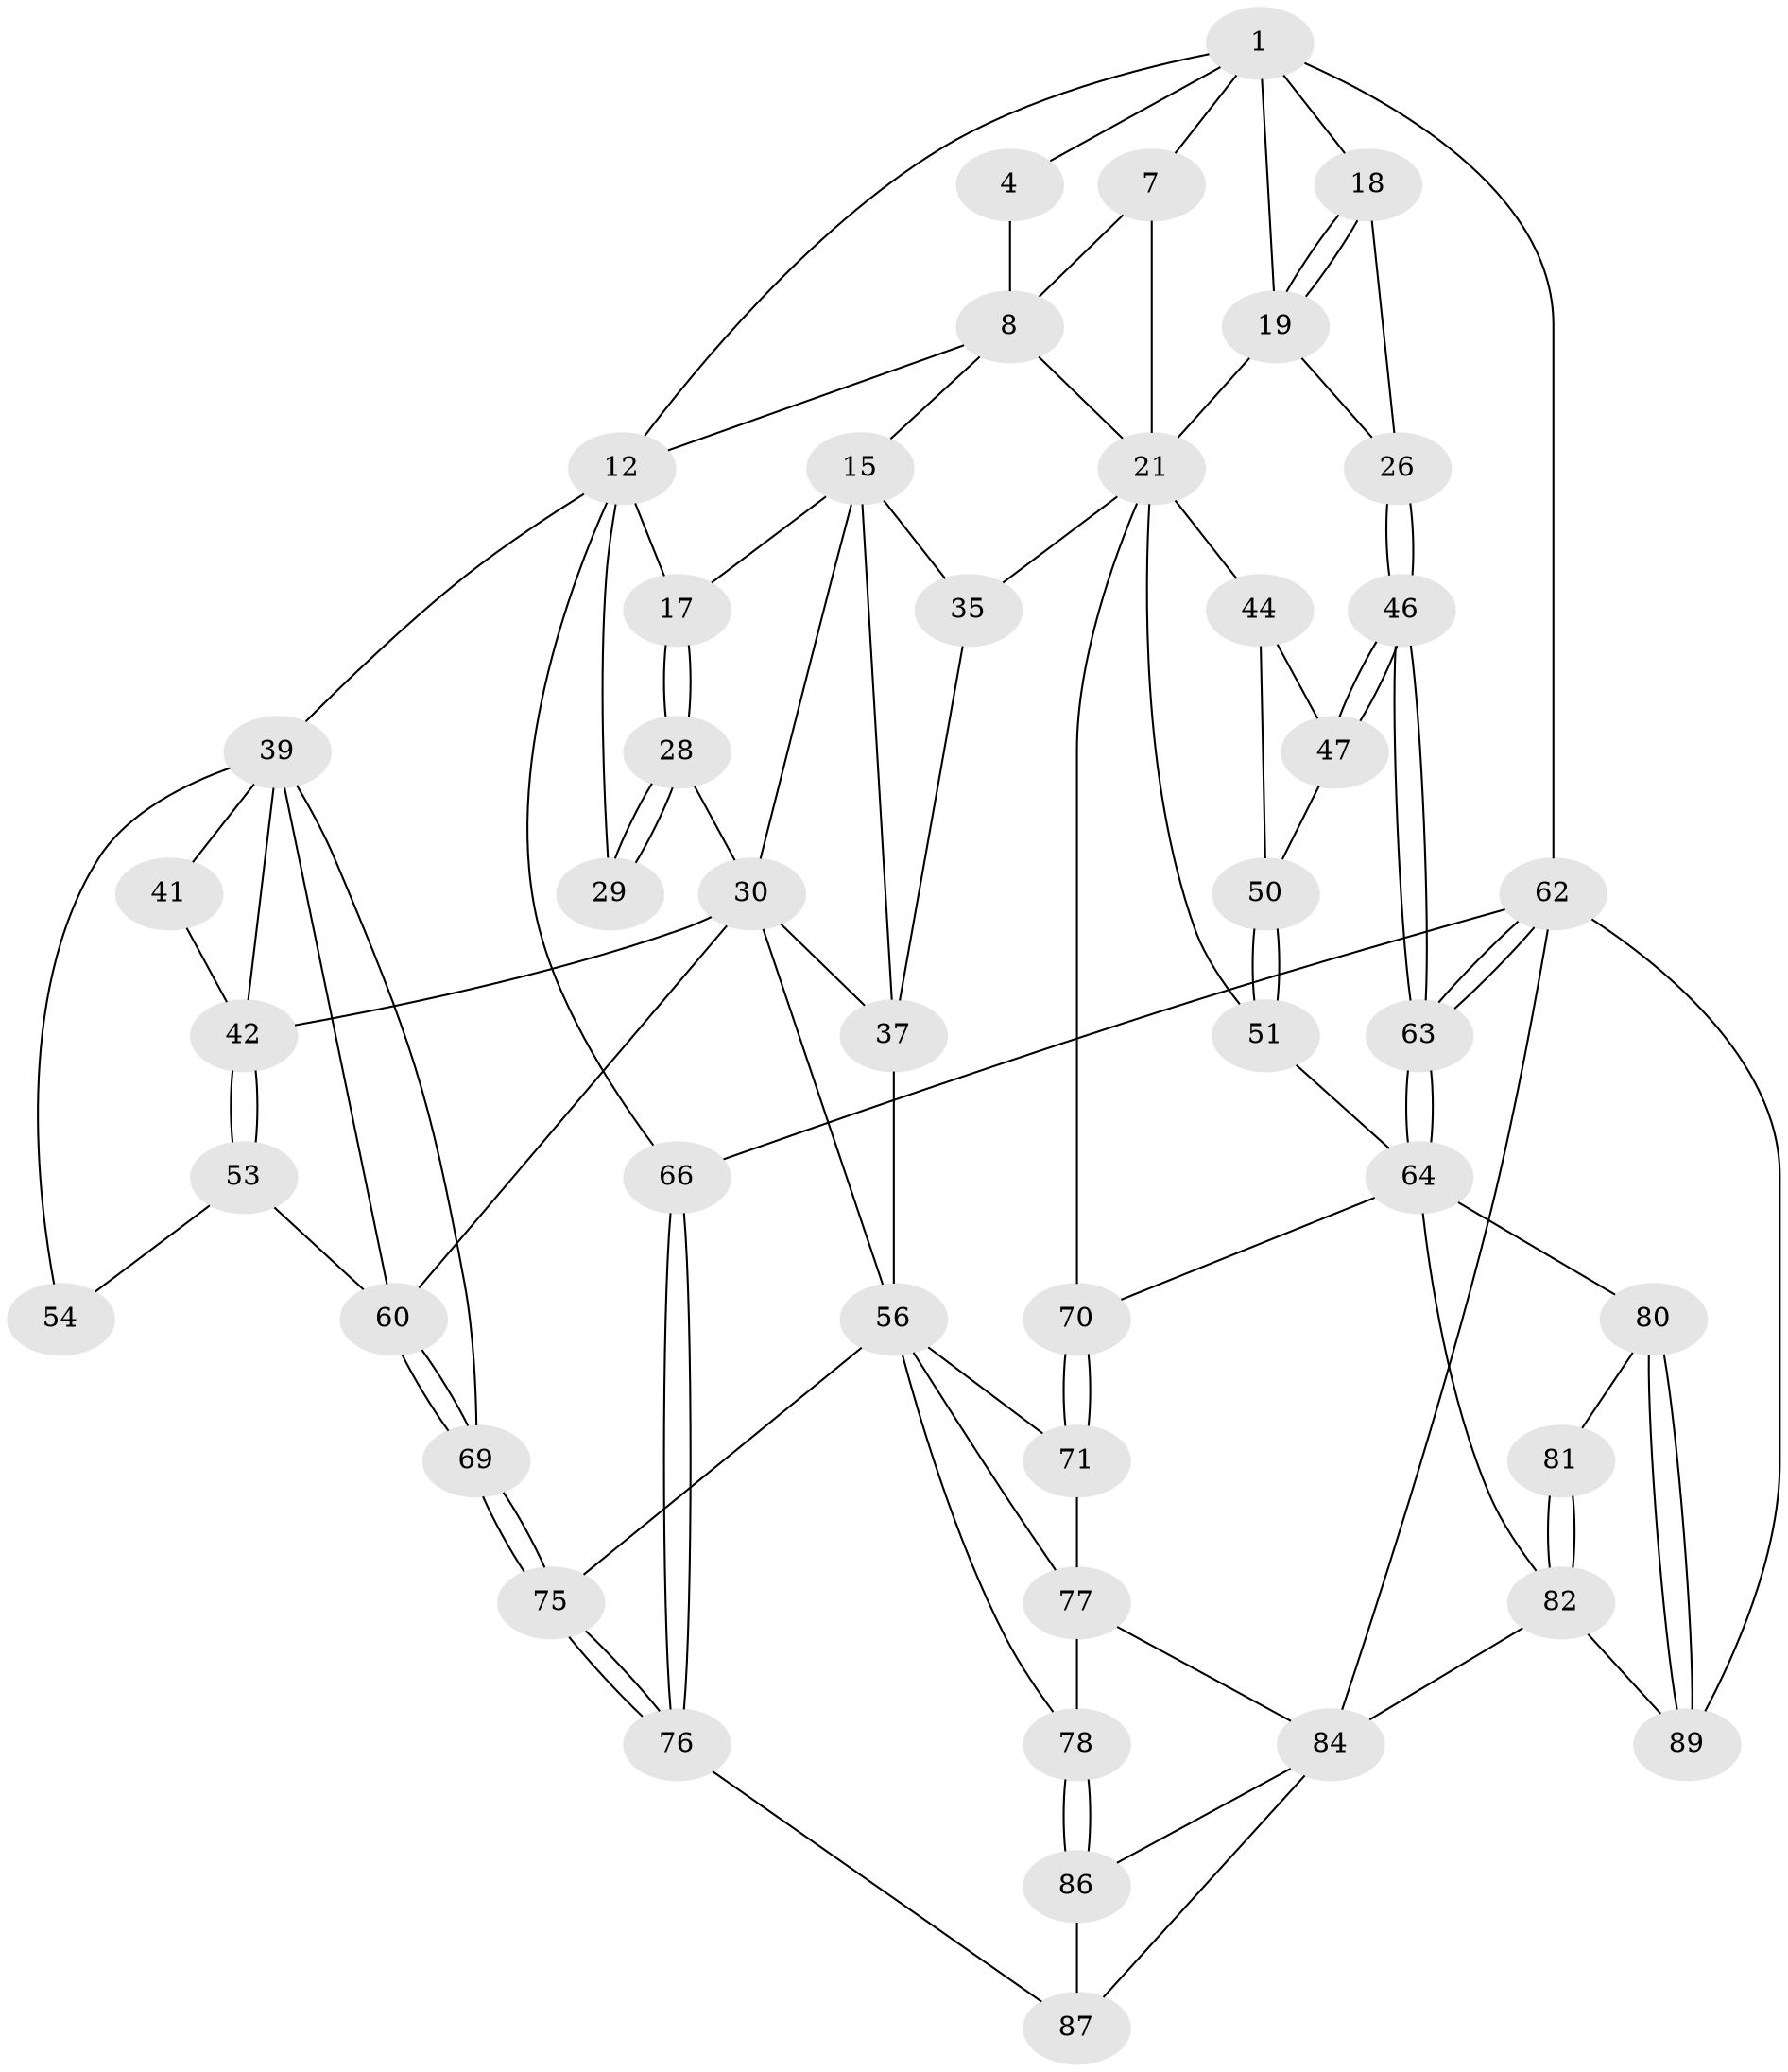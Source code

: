 // original degree distribution, {3: 0.043478260869565216, 6: 0.2826086956521739, 5: 0.41304347826086957, 4: 0.2608695652173913}
// Generated by graph-tools (version 1.1) at 2025/21/03/04/25 18:21:38]
// undirected, 46 vertices, 102 edges
graph export_dot {
graph [start="1"]
  node [color=gray90,style=filled];
  1 [pos="+0.7701694113684788+0",super="+6+2"];
  4 [pos="+0.375277776831334+0",super="+5"];
  7 [pos="+0.6762980573981997+0.12238182034600514"];
  8 [pos="+0.5448492539357036+0",super="+9"];
  12 [pos="+0+0.12197931108232397",super="+13+38"];
  15 [pos="+0.49242758892365796+0.2772821717265511",super="+16+36"];
  17 [pos="+0.3742753650275399+0.2741219227029376"];
  18 [pos="+1+0"];
  19 [pos="+0.8661564731950726+0.08169059923592958",super="+20+24"];
  21 [pos="+0.7386549238262804+0.3121470714152128",super="+25+22"];
  26 [pos="+1+0.20071470891465248"];
  28 [pos="+0.21519849574421698+0.2862294857531281"];
  29 [pos="+0.1920415484112059+0.2714266488266473"];
  30 [pos="+0.3587347060000598+0.44584324056242186",super="+31"];
  35 [pos="+0.59915758113002+0.5417181190922502"];
  37 [pos="+0.425556767102854+0.452425206482655",super="+55"];
  39 [pos="+0+0.5418780315193981",super="+59+40"];
  41 [pos="+0.1767371952967983+0.3059223731751111"];
  42 [pos="+0.19111125878569088+0.483552306827907",super="+43"];
  44 [pos="+0.7715039841975122+0.33413632144400085",super="+45"];
  46 [pos="+1+0.573065310786209"];
  47 [pos="+0.958102146077695+0.48499258016858804"];
  50 [pos="+0.8328382169617862+0.5198105807751914"];
  51 [pos="+0.7875693848341753+0.5953842447808464"];
  53 [pos="+0.22252578278956497+0.5490099587395197"];
  54 [pos="+0.13517939355574485+0.5046112080627124"];
  56 [pos="+0.39214796695711623+0.620579332152819",super="+72+57"];
  60 [pos="+0.24379644270198214+0.5641076712169469",super="+61"];
  62 [pos="+1+1",super="+67+88"];
  63 [pos="+1+0.7025440406516091"];
  64 [pos="+0.8696298625481139+0.7090859866062622",super="+65"];
  66 [pos="+0+0.9632408886728554"];
  69 [pos="+0.15634821973431262+0.7796001013061793"];
  70 [pos="+0.5947834032390703+0.7327957622055409"];
  71 [pos="+0.5929504685323573+0.7340164278233758"];
  75 [pos="+0.15811429915013162+0.787982333035092"];
  76 [pos="+0.14470916243793053+0.8422906784524417"];
  77 [pos="+0.4342681682840036+0.74635755098717",super="+79"];
  78 [pos="+0.3535402582159266+0.803891231210296"];
  80 [pos="+0.829381911970785+0.8091094615232381"];
  81 [pos="+0.7651650331391007+0.868610277964846"];
  82 [pos="+0.7220302496632661+0.9020496156025833",super="+83"];
  84 [pos="+0.5834166273075378+1",super="+91+85"];
  86 [pos="+0.34058964173037193+0.8776509590659199"];
  87 [pos="+0.2075385305378617+0.8905025083395844"];
  89 [pos="+0.895044288803947+0.9357037755781665"];
  1 -- 19;
  1 -- 7;
  1 -- 18;
  1 -- 4;
  1 -- 12;
  1 -- 62 [weight=2];
  4 -- 8 [weight=2];
  7 -- 8;
  7 -- 21;
  8 -- 12;
  8 -- 15;
  8 -- 21;
  12 -- 17;
  12 -- 29;
  12 -- 66;
  12 -- 39;
  15 -- 17;
  15 -- 30;
  15 -- 35;
  15 -- 37;
  17 -- 28;
  17 -- 28;
  18 -- 19;
  18 -- 19;
  18 -- 26;
  19 -- 21 [weight=2];
  19 -- 26;
  21 -- 44;
  21 -- 35;
  21 -- 51;
  21 -- 70;
  26 -- 46;
  26 -- 46;
  28 -- 29;
  28 -- 29;
  28 -- 30;
  30 -- 37;
  30 -- 60;
  30 -- 42;
  30 -- 56;
  35 -- 37;
  37 -- 56;
  39 -- 69;
  39 -- 54 [weight=2];
  39 -- 60;
  39 -- 41;
  39 -- 42;
  41 -- 42;
  42 -- 53;
  42 -- 53;
  44 -- 50;
  44 -- 47;
  46 -- 47;
  46 -- 47;
  46 -- 63;
  46 -- 63;
  47 -- 50;
  50 -- 51;
  50 -- 51;
  51 -- 64;
  53 -- 54;
  53 -- 60;
  56 -- 77;
  56 -- 71;
  56 -- 78;
  56 -- 75;
  60 -- 69;
  60 -- 69;
  62 -- 63;
  62 -- 63;
  62 -- 66;
  62 -- 89;
  62 -- 84 [weight=2];
  63 -- 64;
  63 -- 64;
  64 -- 80;
  64 -- 82;
  64 -- 70;
  66 -- 76;
  66 -- 76;
  69 -- 75;
  69 -- 75;
  70 -- 71;
  70 -- 71;
  71 -- 77;
  75 -- 76;
  75 -- 76;
  76 -- 87;
  77 -- 78;
  77 -- 84;
  78 -- 86;
  78 -- 86;
  80 -- 81;
  80 -- 89;
  80 -- 89;
  81 -- 82 [weight=2];
  81 -- 82;
  82 -- 89;
  82 -- 84;
  84 -- 87;
  84 -- 86;
  86 -- 87;
}
